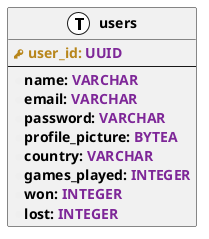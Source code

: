 @startuml MTAA PostgreSQL Database Physical Model

left to right direction
skinparam class {
    FontStyle bold
}

!define primary_key(x) <b><color:#b8861b><&key></color> <color:#b8861b>x:</color></b>
!define foreign_key(x) <b><color:#464600><&key></color><color:#464600>x</color>:</b>
!define column(x) <b><color:#efefef><&media-record></color>x:</b>
!define value(x) <b><color:#7e2798>x</color></b>
!define table(x) entity x << (T, white) >>

table(users) {
    primary_key(user_id) value(UUID)
    --
    column(name) value(VARCHAR)
    column(email) value(VARCHAR)
    column(password) value(VARCHAR)
    column(profile_picture) value(BYTEA)
    column(country) value(VARCHAR)
    column(games_played) value(INTEGER)
    column(won) value(INTEGER)
    column(lost) value(INTEGER)
}

@enduml